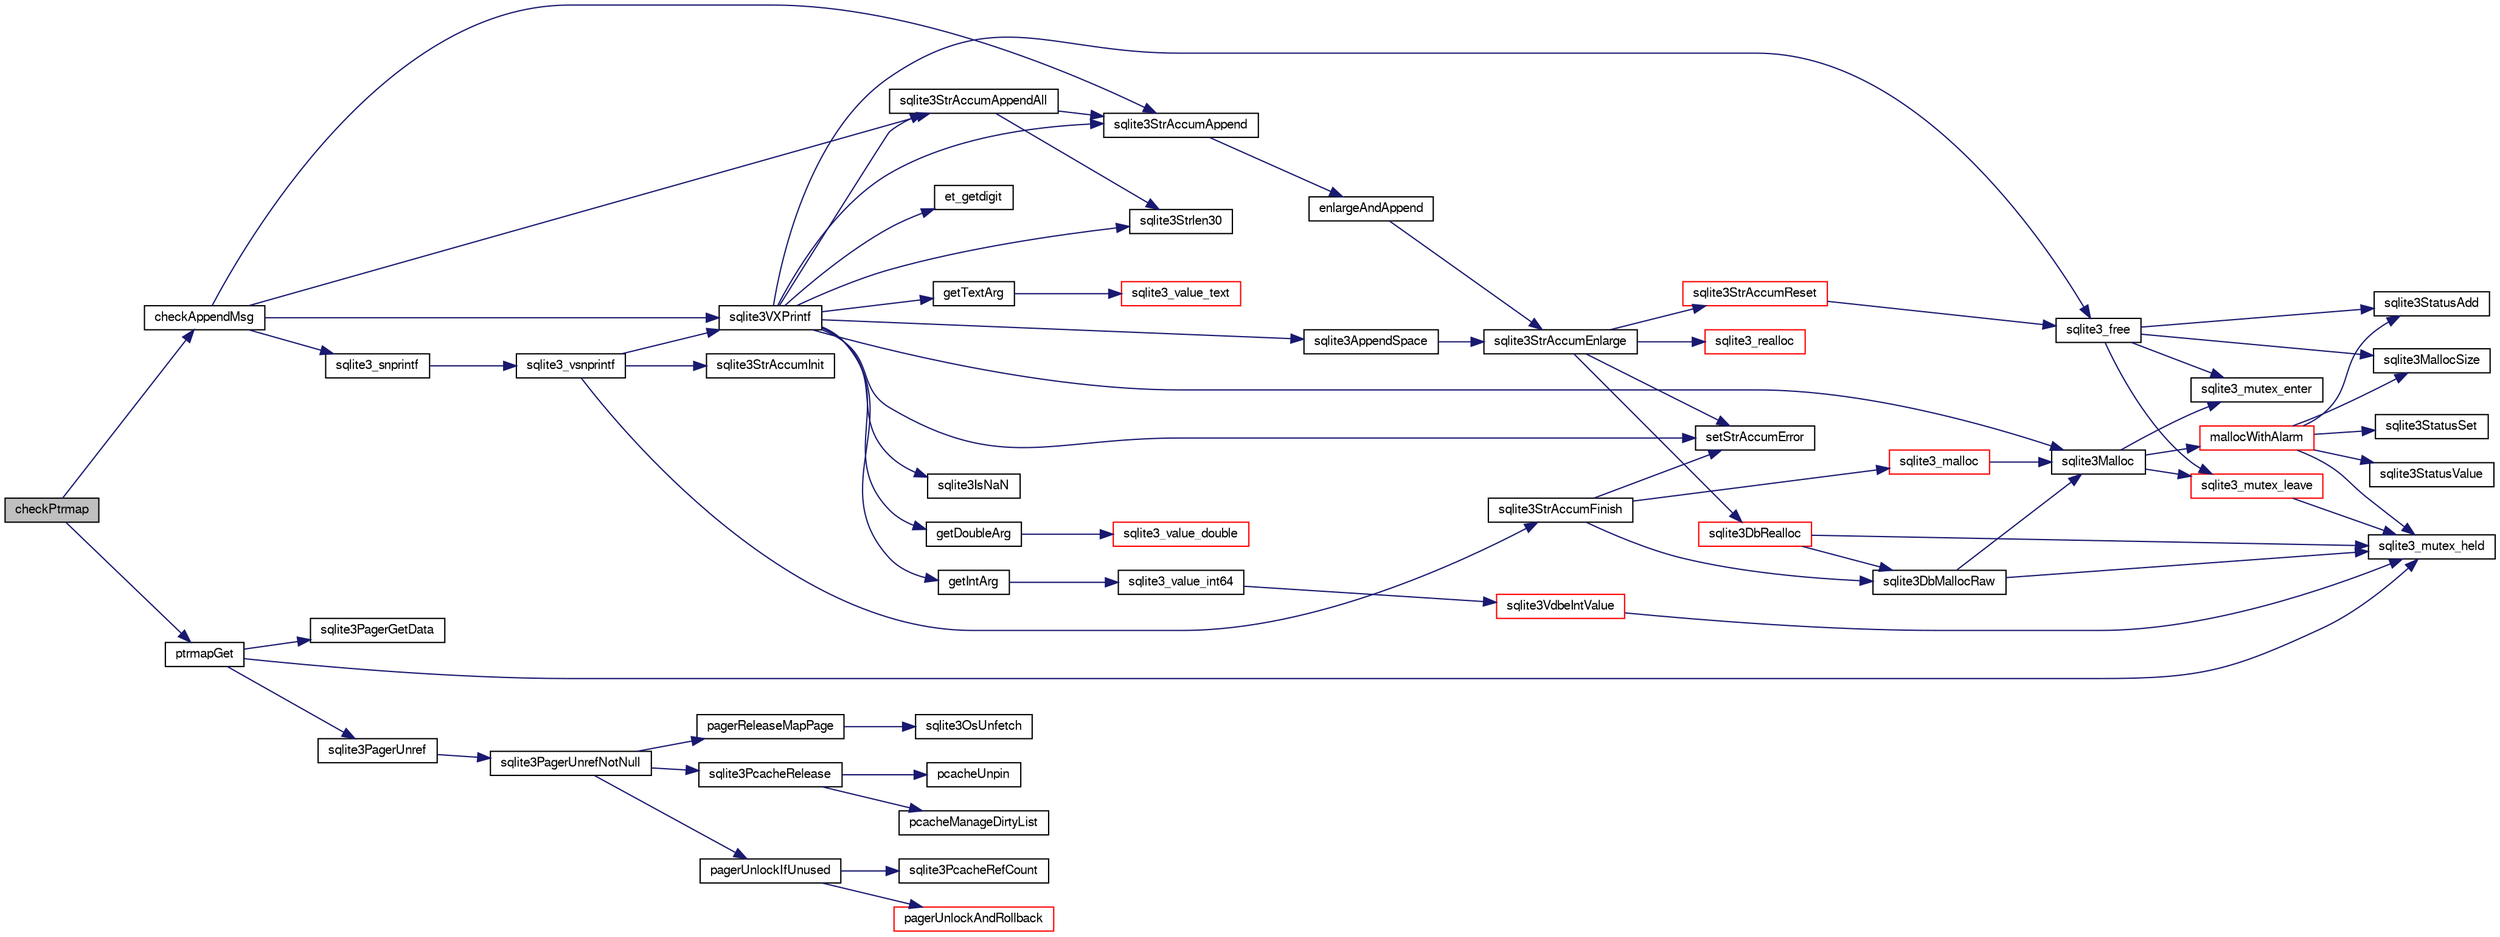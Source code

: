 digraph "checkPtrmap"
{
  edge [fontname="FreeSans",fontsize="10",labelfontname="FreeSans",labelfontsize="10"];
  node [fontname="FreeSans",fontsize="10",shape=record];
  rankdir="LR";
  Node40895 [label="checkPtrmap",height=0.2,width=0.4,color="black", fillcolor="grey75", style="filled", fontcolor="black"];
  Node40895 -> Node40896 [color="midnightblue",fontsize="10",style="solid",fontname="FreeSans"];
  Node40896 [label="ptrmapGet",height=0.2,width=0.4,color="black", fillcolor="white", style="filled",URL="$sqlite3_8c.html#ae91bfd9c1bec807a52a384d2ed01934b"];
  Node40896 -> Node40897 [color="midnightblue",fontsize="10",style="solid",fontname="FreeSans"];
  Node40897 [label="sqlite3_mutex_held",height=0.2,width=0.4,color="black", fillcolor="white", style="filled",URL="$sqlite3_8c.html#acf77da68932b6bc163c5e68547ecc3e7"];
  Node40896 -> Node40898 [color="midnightblue",fontsize="10",style="solid",fontname="FreeSans"];
  Node40898 [label="sqlite3PagerGetData",height=0.2,width=0.4,color="black", fillcolor="white", style="filled",URL="$sqlite3_8c.html#a9dd340e56fb4b7fad4df339595b8d8a2"];
  Node40896 -> Node40899 [color="midnightblue",fontsize="10",style="solid",fontname="FreeSans"];
  Node40899 [label="sqlite3PagerUnref",height=0.2,width=0.4,color="black", fillcolor="white", style="filled",URL="$sqlite3_8c.html#aa9d040b7f24a8a5d99bf96863b52cd15"];
  Node40899 -> Node40900 [color="midnightblue",fontsize="10",style="solid",fontname="FreeSans"];
  Node40900 [label="sqlite3PagerUnrefNotNull",height=0.2,width=0.4,color="black", fillcolor="white", style="filled",URL="$sqlite3_8c.html#a4b314f96f09f5c68c94672e420e31ab9"];
  Node40900 -> Node40901 [color="midnightblue",fontsize="10",style="solid",fontname="FreeSans"];
  Node40901 [label="pagerReleaseMapPage",height=0.2,width=0.4,color="black", fillcolor="white", style="filled",URL="$sqlite3_8c.html#aefa288f9febba49488ab634f8b0d5f6d"];
  Node40901 -> Node40902 [color="midnightblue",fontsize="10",style="solid",fontname="FreeSans"];
  Node40902 [label="sqlite3OsUnfetch",height=0.2,width=0.4,color="black", fillcolor="white", style="filled",URL="$sqlite3_8c.html#abc0da72cb8b8989cf8708b572fe5fef4"];
  Node40900 -> Node40903 [color="midnightblue",fontsize="10",style="solid",fontname="FreeSans"];
  Node40903 [label="sqlite3PcacheRelease",height=0.2,width=0.4,color="black", fillcolor="white", style="filled",URL="$sqlite3_8c.html#ad07fc7a8130ad1e77861f345084b1b83"];
  Node40903 -> Node40904 [color="midnightblue",fontsize="10",style="solid",fontname="FreeSans"];
  Node40904 [label="pcacheUnpin",height=0.2,width=0.4,color="black", fillcolor="white", style="filled",URL="$sqlite3_8c.html#a76530dde0f26366c0614d713daf9859c"];
  Node40903 -> Node40905 [color="midnightblue",fontsize="10",style="solid",fontname="FreeSans"];
  Node40905 [label="pcacheManageDirtyList",height=0.2,width=0.4,color="black", fillcolor="white", style="filled",URL="$sqlite3_8c.html#aae9bc2ddff700c30e5f9c80d531d6acc"];
  Node40900 -> Node40906 [color="midnightblue",fontsize="10",style="solid",fontname="FreeSans"];
  Node40906 [label="pagerUnlockIfUnused",height=0.2,width=0.4,color="black", fillcolor="white", style="filled",URL="$sqlite3_8c.html#abf547f4276efb6f10262f7fde1e4d065"];
  Node40906 -> Node40907 [color="midnightblue",fontsize="10",style="solid",fontname="FreeSans"];
  Node40907 [label="sqlite3PcacheRefCount",height=0.2,width=0.4,color="black", fillcolor="white", style="filled",URL="$sqlite3_8c.html#adee2536d23ec9628e0883ccab03b3429"];
  Node40906 -> Node40908 [color="midnightblue",fontsize="10",style="solid",fontname="FreeSans"];
  Node40908 [label="pagerUnlockAndRollback",height=0.2,width=0.4,color="red", fillcolor="white", style="filled",URL="$sqlite3_8c.html#a02d96b7bf62c3b13ba905d168914518c"];
  Node40895 -> Node41313 [color="midnightblue",fontsize="10",style="solid",fontname="FreeSans"];
  Node41313 [label="checkAppendMsg",height=0.2,width=0.4,color="black", fillcolor="white", style="filled",URL="$sqlite3_8c.html#a4366e7af81727e2d755d3c9a635b055e"];
  Node41313 -> Node40916 [color="midnightblue",fontsize="10",style="solid",fontname="FreeSans"];
  Node40916 [label="sqlite3StrAccumAppend",height=0.2,width=0.4,color="black", fillcolor="white", style="filled",URL="$sqlite3_8c.html#a56664fa33def33c5a5245b623441d5e0"];
  Node40916 -> Node40917 [color="midnightblue",fontsize="10",style="solid",fontname="FreeSans"];
  Node40917 [label="enlargeAndAppend",height=0.2,width=0.4,color="black", fillcolor="white", style="filled",URL="$sqlite3_8c.html#a25b21e61dc0883d849890eaa8a18088a"];
  Node40917 -> Node40918 [color="midnightblue",fontsize="10",style="solid",fontname="FreeSans"];
  Node40918 [label="sqlite3StrAccumEnlarge",height=0.2,width=0.4,color="black", fillcolor="white", style="filled",URL="$sqlite3_8c.html#a38976500a97c69d65086eeccca82dd96"];
  Node40918 -> Node40919 [color="midnightblue",fontsize="10",style="solid",fontname="FreeSans"];
  Node40919 [label="setStrAccumError",height=0.2,width=0.4,color="black", fillcolor="white", style="filled",URL="$sqlite3_8c.html#a3dc479a1fc8ba1ab8edfe51f8a0b102c"];
  Node40918 -> Node40920 [color="midnightblue",fontsize="10",style="solid",fontname="FreeSans"];
  Node40920 [label="sqlite3StrAccumReset",height=0.2,width=0.4,color="red", fillcolor="white", style="filled",URL="$sqlite3_8c.html#ad7e70f4ec9d2fa3a63a371e2c7c555d8"];
  Node40920 -> Node40926 [color="midnightblue",fontsize="10",style="solid",fontname="FreeSans"];
  Node40926 [label="sqlite3_free",height=0.2,width=0.4,color="black", fillcolor="white", style="filled",URL="$sqlite3_8c.html#a6552349e36a8a691af5487999ab09519"];
  Node40926 -> Node40927 [color="midnightblue",fontsize="10",style="solid",fontname="FreeSans"];
  Node40927 [label="sqlite3_mutex_enter",height=0.2,width=0.4,color="black", fillcolor="white", style="filled",URL="$sqlite3_8c.html#a1c12cde690bd89f104de5cbad12a6bf5"];
  Node40926 -> Node40928 [color="midnightblue",fontsize="10",style="solid",fontname="FreeSans"];
  Node40928 [label="sqlite3StatusAdd",height=0.2,width=0.4,color="black", fillcolor="white", style="filled",URL="$sqlite3_8c.html#afa029f93586aeab4cc85360905dae9cd"];
  Node40926 -> Node40924 [color="midnightblue",fontsize="10",style="solid",fontname="FreeSans"];
  Node40924 [label="sqlite3MallocSize",height=0.2,width=0.4,color="black", fillcolor="white", style="filled",URL="$sqlite3_8c.html#acf5d2a5f35270bafb050bd2def576955"];
  Node40926 -> Node40929 [color="midnightblue",fontsize="10",style="solid",fontname="FreeSans"];
  Node40929 [label="sqlite3_mutex_leave",height=0.2,width=0.4,color="red", fillcolor="white", style="filled",URL="$sqlite3_8c.html#a5838d235601dbd3c1fa993555c6bcc93"];
  Node40929 -> Node40897 [color="midnightblue",fontsize="10",style="solid",fontname="FreeSans"];
  Node40918 -> Node40931 [color="midnightblue",fontsize="10",style="solid",fontname="FreeSans"];
  Node40931 [label="sqlite3DbRealloc",height=0.2,width=0.4,color="red", fillcolor="white", style="filled",URL="$sqlite3_8c.html#ae028f4902a9d29bcaf310ff289ee87dc"];
  Node40931 -> Node40897 [color="midnightblue",fontsize="10",style="solid",fontname="FreeSans"];
  Node40931 -> Node40932 [color="midnightblue",fontsize="10",style="solid",fontname="FreeSans"];
  Node40932 [label="sqlite3DbMallocRaw",height=0.2,width=0.4,color="black", fillcolor="white", style="filled",URL="$sqlite3_8c.html#abbe8be0cf7175e11ddc3e2218fad924e"];
  Node40932 -> Node40897 [color="midnightblue",fontsize="10",style="solid",fontname="FreeSans"];
  Node40932 -> Node40933 [color="midnightblue",fontsize="10",style="solid",fontname="FreeSans"];
  Node40933 [label="sqlite3Malloc",height=0.2,width=0.4,color="black", fillcolor="white", style="filled",URL="$sqlite3_8c.html#a361a2eaa846b1885f123abe46f5d8b2b"];
  Node40933 -> Node40927 [color="midnightblue",fontsize="10",style="solid",fontname="FreeSans"];
  Node40933 -> Node40934 [color="midnightblue",fontsize="10",style="solid",fontname="FreeSans"];
  Node40934 [label="mallocWithAlarm",height=0.2,width=0.4,color="red", fillcolor="white", style="filled",URL="$sqlite3_8c.html#ab070d5cf8e48ec8a6a43cf025d48598b"];
  Node40934 -> Node40897 [color="midnightblue",fontsize="10",style="solid",fontname="FreeSans"];
  Node40934 -> Node40935 [color="midnightblue",fontsize="10",style="solid",fontname="FreeSans"];
  Node40935 [label="sqlite3StatusSet",height=0.2,width=0.4,color="black", fillcolor="white", style="filled",URL="$sqlite3_8c.html#afec7586c01fcb5ea17dc9d7725a589d9"];
  Node40934 -> Node40936 [color="midnightblue",fontsize="10",style="solid",fontname="FreeSans"];
  Node40936 [label="sqlite3StatusValue",height=0.2,width=0.4,color="black", fillcolor="white", style="filled",URL="$sqlite3_8c.html#a30b8ac296c6e200c1fa57708d52c6ef6"];
  Node40934 -> Node40924 [color="midnightblue",fontsize="10",style="solid",fontname="FreeSans"];
  Node40934 -> Node40928 [color="midnightblue",fontsize="10",style="solid",fontname="FreeSans"];
  Node40933 -> Node40929 [color="midnightblue",fontsize="10",style="solid",fontname="FreeSans"];
  Node40918 -> Node41111 [color="midnightblue",fontsize="10",style="solid",fontname="FreeSans"];
  Node41111 [label="sqlite3_realloc",height=0.2,width=0.4,color="red", fillcolor="white", style="filled",URL="$sqlite3_8c.html#a822d9e42f6ab4b2ec803f311aeb9618d"];
  Node41313 -> Node40912 [color="midnightblue",fontsize="10",style="solid",fontname="FreeSans"];
  Node40912 [label="sqlite3_snprintf",height=0.2,width=0.4,color="black", fillcolor="white", style="filled",URL="$sqlite3_8c.html#aa2695a752e971577f5784122f2013c40"];
  Node40912 -> Node40913 [color="midnightblue",fontsize="10",style="solid",fontname="FreeSans"];
  Node40913 [label="sqlite3_vsnprintf",height=0.2,width=0.4,color="black", fillcolor="white", style="filled",URL="$sqlite3_8c.html#a0862c03aea71d62847e452aa655add42"];
  Node40913 -> Node40914 [color="midnightblue",fontsize="10",style="solid",fontname="FreeSans"];
  Node40914 [label="sqlite3StrAccumInit",height=0.2,width=0.4,color="black", fillcolor="white", style="filled",URL="$sqlite3_8c.html#aabf95e113b9d54d519cd15a56215f560"];
  Node40913 -> Node40915 [color="midnightblue",fontsize="10",style="solid",fontname="FreeSans"];
  Node40915 [label="sqlite3VXPrintf",height=0.2,width=0.4,color="black", fillcolor="white", style="filled",URL="$sqlite3_8c.html#a63c25806c9bd4a2b76f9a0eb232c6bde"];
  Node40915 -> Node40916 [color="midnightblue",fontsize="10",style="solid",fontname="FreeSans"];
  Node40915 -> Node41186 [color="midnightblue",fontsize="10",style="solid",fontname="FreeSans"];
  Node41186 [label="getIntArg",height=0.2,width=0.4,color="black", fillcolor="white", style="filled",URL="$sqlite3_8c.html#abff258963dbd9205fb299851a64c67be"];
  Node41186 -> Node41070 [color="midnightblue",fontsize="10",style="solid",fontname="FreeSans"];
  Node41070 [label="sqlite3_value_int64",height=0.2,width=0.4,color="black", fillcolor="white", style="filled",URL="$sqlite3_8c.html#ab38d8627f4750672e72712df0b709e0d"];
  Node41070 -> Node41058 [color="midnightblue",fontsize="10",style="solid",fontname="FreeSans"];
  Node41058 [label="sqlite3VdbeIntValue",height=0.2,width=0.4,color="red", fillcolor="white", style="filled",URL="$sqlite3_8c.html#a3dc28e3bfdbecf81633c3697a3aacd45"];
  Node41058 -> Node40897 [color="midnightblue",fontsize="10",style="solid",fontname="FreeSans"];
  Node40915 -> Node40933 [color="midnightblue",fontsize="10",style="solid",fontname="FreeSans"];
  Node40915 -> Node40919 [color="midnightblue",fontsize="10",style="solid",fontname="FreeSans"];
  Node40915 -> Node41187 [color="midnightblue",fontsize="10",style="solid",fontname="FreeSans"];
  Node41187 [label="getDoubleArg",height=0.2,width=0.4,color="black", fillcolor="white", style="filled",URL="$sqlite3_8c.html#a1cf25120072c85bd261983b24c12c3d9"];
  Node41187 -> Node41074 [color="midnightblue",fontsize="10",style="solid",fontname="FreeSans"];
  Node41074 [label="sqlite3_value_double",height=0.2,width=0.4,color="red", fillcolor="white", style="filled",URL="$sqlite3_8c.html#a3e50c1a2dd484a8b6911c9d163816b88"];
  Node40915 -> Node41079 [color="midnightblue",fontsize="10",style="solid",fontname="FreeSans"];
  Node41079 [label="sqlite3IsNaN",height=0.2,width=0.4,color="black", fillcolor="white", style="filled",URL="$sqlite3_8c.html#aed4d78203877c3486765ccbc7feebb50"];
  Node40915 -> Node40999 [color="midnightblue",fontsize="10",style="solid",fontname="FreeSans"];
  Node40999 [label="sqlite3Strlen30",height=0.2,width=0.4,color="black", fillcolor="white", style="filled",URL="$sqlite3_8c.html#a3dcd80ba41f1a308193dee74857b62a7"];
  Node40915 -> Node41188 [color="midnightblue",fontsize="10",style="solid",fontname="FreeSans"];
  Node41188 [label="et_getdigit",height=0.2,width=0.4,color="black", fillcolor="white", style="filled",URL="$sqlite3_8c.html#a40c5a308749ad07cc2397a53e081bff0"];
  Node40915 -> Node41189 [color="midnightblue",fontsize="10",style="solid",fontname="FreeSans"];
  Node41189 [label="getTextArg",height=0.2,width=0.4,color="black", fillcolor="white", style="filled",URL="$sqlite3_8c.html#afbb41850423ef20071cefaab0431e04d"];
  Node41189 -> Node41004 [color="midnightblue",fontsize="10",style="solid",fontname="FreeSans"];
  Node41004 [label="sqlite3_value_text",height=0.2,width=0.4,color="red", fillcolor="white", style="filled",URL="$sqlite3_8c.html#aef2ace3239e6dd59c74110faa70f8171"];
  Node40915 -> Node41190 [color="midnightblue",fontsize="10",style="solid",fontname="FreeSans"];
  Node41190 [label="sqlite3StrAccumAppendAll",height=0.2,width=0.4,color="black", fillcolor="white", style="filled",URL="$sqlite3_8c.html#acaf8f3e4f99a3c3a4a77e9c987547289"];
  Node41190 -> Node40916 [color="midnightblue",fontsize="10",style="solid",fontname="FreeSans"];
  Node41190 -> Node40999 [color="midnightblue",fontsize="10",style="solid",fontname="FreeSans"];
  Node40915 -> Node41191 [color="midnightblue",fontsize="10",style="solid",fontname="FreeSans"];
  Node41191 [label="sqlite3AppendSpace",height=0.2,width=0.4,color="black", fillcolor="white", style="filled",URL="$sqlite3_8c.html#aefd38a5afc0020d4a93855c3ee7c63a8"];
  Node41191 -> Node40918 [color="midnightblue",fontsize="10",style="solid",fontname="FreeSans"];
  Node40915 -> Node40926 [color="midnightblue",fontsize="10",style="solid",fontname="FreeSans"];
  Node40913 -> Node40964 [color="midnightblue",fontsize="10",style="solid",fontname="FreeSans"];
  Node40964 [label="sqlite3StrAccumFinish",height=0.2,width=0.4,color="black", fillcolor="white", style="filled",URL="$sqlite3_8c.html#adb7f26b10ac1b847db6f000ef4c2e2ba"];
  Node40964 -> Node40932 [color="midnightblue",fontsize="10",style="solid",fontname="FreeSans"];
  Node40964 -> Node40965 [color="midnightblue",fontsize="10",style="solid",fontname="FreeSans"];
  Node40965 [label="sqlite3_malloc",height=0.2,width=0.4,color="red", fillcolor="white", style="filled",URL="$sqlite3_8c.html#ac79dba55fc32b6a840cf5a9769bce7cd"];
  Node40965 -> Node40933 [color="midnightblue",fontsize="10",style="solid",fontname="FreeSans"];
  Node40964 -> Node40919 [color="midnightblue",fontsize="10",style="solid",fontname="FreeSans"];
  Node41313 -> Node41190 [color="midnightblue",fontsize="10",style="solid",fontname="FreeSans"];
  Node41313 -> Node40915 [color="midnightblue",fontsize="10",style="solid",fontname="FreeSans"];
}
